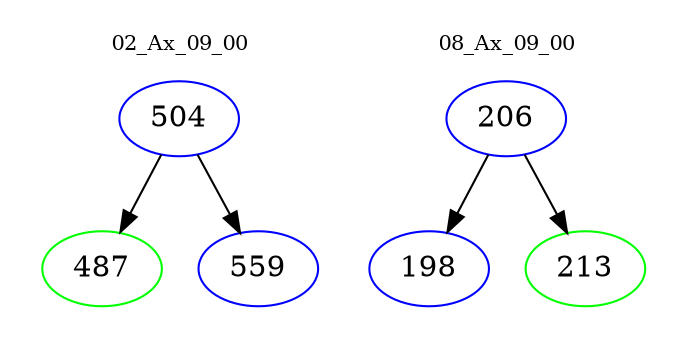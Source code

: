 digraph{
subgraph cluster_0 {
color = white
label = "02_Ax_09_00";
fontsize=10;
T0_504 [label="504", color="blue"]
T0_504 -> T0_487 [color="black"]
T0_487 [label="487", color="green"]
T0_504 -> T0_559 [color="black"]
T0_559 [label="559", color="blue"]
}
subgraph cluster_1 {
color = white
label = "08_Ax_09_00";
fontsize=10;
T1_206 [label="206", color="blue"]
T1_206 -> T1_198 [color="black"]
T1_198 [label="198", color="blue"]
T1_206 -> T1_213 [color="black"]
T1_213 [label="213", color="green"]
}
}
